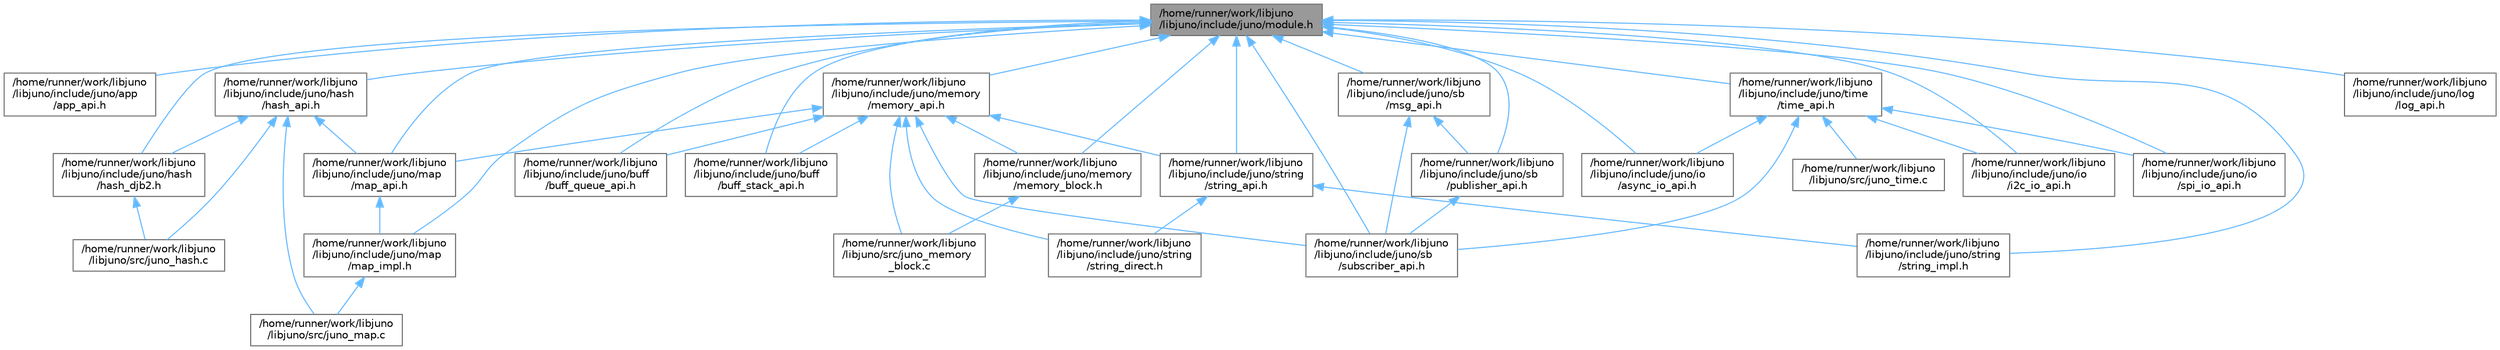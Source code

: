 digraph "/home/runner/work/libjuno/libjuno/include/juno/module.h"
{
 // LATEX_PDF_SIZE
  bgcolor="transparent";
  edge [fontname=Helvetica,fontsize=10,labelfontname=Helvetica,labelfontsize=10];
  node [fontname=Helvetica,fontsize=10,shape=box,height=0.2,width=0.4];
  Node1 [id="Node000001",label="/home/runner/work/libjuno\l/libjuno/include/juno/module.h",height=0.2,width=0.4,color="gray40", fillcolor="grey60", style="filled", fontcolor="black",tooltip=" "];
  Node1 -> Node2 [id="edge1_Node000001_Node000002",dir="back",color="steelblue1",style="solid",tooltip=" "];
  Node2 [id="Node000002",label="/home/runner/work/libjuno\l/libjuno/include/juno/app\l/app_api.h",height=0.2,width=0.4,color="grey40", fillcolor="white", style="filled",URL="$app__api_8h.html",tooltip=" "];
  Node1 -> Node3 [id="edge2_Node000001_Node000003",dir="back",color="steelblue1",style="solid",tooltip=" "];
  Node3 [id="Node000003",label="/home/runner/work/libjuno\l/libjuno/include/juno/buff\l/buff_queue_api.h",height=0.2,width=0.4,color="grey40", fillcolor="white", style="filled",URL="$buff__queue__api_8h.html",tooltip=" "];
  Node1 -> Node4 [id="edge3_Node000001_Node000004",dir="back",color="steelblue1",style="solid",tooltip=" "];
  Node4 [id="Node000004",label="/home/runner/work/libjuno\l/libjuno/include/juno/buff\l/buff_stack_api.h",height=0.2,width=0.4,color="grey40", fillcolor="white", style="filled",URL="$buff__stack__api_8h.html",tooltip=" "];
  Node1 -> Node5 [id="edge4_Node000001_Node000005",dir="back",color="steelblue1",style="solid",tooltip=" "];
  Node5 [id="Node000005",label="/home/runner/work/libjuno\l/libjuno/include/juno/hash\l/hash_api.h",height=0.2,width=0.4,color="grey40", fillcolor="white", style="filled",URL="$hash__api_8h.html",tooltip=" "];
  Node5 -> Node6 [id="edge5_Node000005_Node000006",dir="back",color="steelblue1",style="solid",tooltip=" "];
  Node6 [id="Node000006",label="/home/runner/work/libjuno\l/libjuno/include/juno/hash\l/hash_djb2.h",height=0.2,width=0.4,color="grey40", fillcolor="white", style="filled",URL="$hash__djb2_8h.html",tooltip=" "];
  Node6 -> Node7 [id="edge6_Node000006_Node000007",dir="back",color="steelblue1",style="solid",tooltip=" "];
  Node7 [id="Node000007",label="/home/runner/work/libjuno\l/libjuno/src/juno_hash.c",height=0.2,width=0.4,color="grey40", fillcolor="white", style="filled",URL="$juno__hash_8c.html",tooltip=" "];
  Node5 -> Node8 [id="edge7_Node000005_Node000008",dir="back",color="steelblue1",style="solid",tooltip=" "];
  Node8 [id="Node000008",label="/home/runner/work/libjuno\l/libjuno/include/juno/map\l/map_api.h",height=0.2,width=0.4,color="grey40", fillcolor="white", style="filled",URL="$map__api_8h.html",tooltip=" "];
  Node8 -> Node9 [id="edge8_Node000008_Node000009",dir="back",color="steelblue1",style="solid",tooltip=" "];
  Node9 [id="Node000009",label="/home/runner/work/libjuno\l/libjuno/include/juno/map\l/map_impl.h",height=0.2,width=0.4,color="grey40", fillcolor="white", style="filled",URL="$map__impl_8h.html",tooltip=" "];
  Node9 -> Node10 [id="edge9_Node000009_Node000010",dir="back",color="steelblue1",style="solid",tooltip=" "];
  Node10 [id="Node000010",label="/home/runner/work/libjuno\l/libjuno/src/juno_map.c",height=0.2,width=0.4,color="grey40", fillcolor="white", style="filled",URL="$juno__map_8c.html",tooltip=" "];
  Node5 -> Node7 [id="edge10_Node000005_Node000007",dir="back",color="steelblue1",style="solid",tooltip=" "];
  Node5 -> Node10 [id="edge11_Node000005_Node000010",dir="back",color="steelblue1",style="solid",tooltip=" "];
  Node1 -> Node6 [id="edge12_Node000001_Node000006",dir="back",color="steelblue1",style="solid",tooltip=" "];
  Node1 -> Node11 [id="edge13_Node000001_Node000011",dir="back",color="steelblue1",style="solid",tooltip=" "];
  Node11 [id="Node000011",label="/home/runner/work/libjuno\l/libjuno/include/juno/io\l/async_io_api.h",height=0.2,width=0.4,color="grey40", fillcolor="white", style="filled",URL="$async__io__api_8h.html",tooltip=" "];
  Node1 -> Node12 [id="edge14_Node000001_Node000012",dir="back",color="steelblue1",style="solid",tooltip=" "];
  Node12 [id="Node000012",label="/home/runner/work/libjuno\l/libjuno/include/juno/io\l/i2c_io_api.h",height=0.2,width=0.4,color="grey40", fillcolor="white", style="filled",URL="$i2c__io__api_8h.html",tooltip=" "];
  Node1 -> Node13 [id="edge15_Node000001_Node000013",dir="back",color="steelblue1",style="solid",tooltip=" "];
  Node13 [id="Node000013",label="/home/runner/work/libjuno\l/libjuno/include/juno/io\l/spi_io_api.h",height=0.2,width=0.4,color="grey40", fillcolor="white", style="filled",URL="$spi__io__api_8h.html",tooltip=" "];
  Node1 -> Node14 [id="edge16_Node000001_Node000014",dir="back",color="steelblue1",style="solid",tooltip=" "];
  Node14 [id="Node000014",label="/home/runner/work/libjuno\l/libjuno/include/juno/log\l/log_api.h",height=0.2,width=0.4,color="grey40", fillcolor="white", style="filled",URL="$log__api_8h.html",tooltip=" "];
  Node1 -> Node8 [id="edge17_Node000001_Node000008",dir="back",color="steelblue1",style="solid",tooltip=" "];
  Node1 -> Node9 [id="edge18_Node000001_Node000009",dir="back",color="steelblue1",style="solid",tooltip=" "];
  Node1 -> Node15 [id="edge19_Node000001_Node000015",dir="back",color="steelblue1",style="solid",tooltip=" "];
  Node15 [id="Node000015",label="/home/runner/work/libjuno\l/libjuno/include/juno/memory\l/memory_api.h",height=0.2,width=0.4,color="grey40", fillcolor="white", style="filled",URL="$memory__api_8h.html",tooltip=" "];
  Node15 -> Node3 [id="edge20_Node000015_Node000003",dir="back",color="steelblue1",style="solid",tooltip=" "];
  Node15 -> Node4 [id="edge21_Node000015_Node000004",dir="back",color="steelblue1",style="solid",tooltip=" "];
  Node15 -> Node8 [id="edge22_Node000015_Node000008",dir="back",color="steelblue1",style="solid",tooltip=" "];
  Node15 -> Node16 [id="edge23_Node000015_Node000016",dir="back",color="steelblue1",style="solid",tooltip=" "];
  Node16 [id="Node000016",label="/home/runner/work/libjuno\l/libjuno/include/juno/memory\l/memory_block.h",height=0.2,width=0.4,color="grey40", fillcolor="white", style="filled",URL="$memory__block_8h.html",tooltip=" "];
  Node16 -> Node17 [id="edge24_Node000016_Node000017",dir="back",color="steelblue1",style="solid",tooltip=" "];
  Node17 [id="Node000017",label="/home/runner/work/libjuno\l/libjuno/src/juno_memory\l_block.c",height=0.2,width=0.4,color="grey40", fillcolor="white", style="filled",URL="$juno__memory__block_8c.html",tooltip=" "];
  Node15 -> Node18 [id="edge25_Node000015_Node000018",dir="back",color="steelblue1",style="solid",tooltip=" "];
  Node18 [id="Node000018",label="/home/runner/work/libjuno\l/libjuno/include/juno/sb\l/subscriber_api.h",height=0.2,width=0.4,color="grey40", fillcolor="white", style="filled",URL="$subscriber__api_8h.html",tooltip=" "];
  Node15 -> Node19 [id="edge26_Node000015_Node000019",dir="back",color="steelblue1",style="solid",tooltip=" "];
  Node19 [id="Node000019",label="/home/runner/work/libjuno\l/libjuno/include/juno/string\l/string_api.h",height=0.2,width=0.4,color="grey40", fillcolor="white", style="filled",URL="$string__api_8h.html",tooltip=" "];
  Node19 -> Node20 [id="edge27_Node000019_Node000020",dir="back",color="steelblue1",style="solid",tooltip=" "];
  Node20 [id="Node000020",label="/home/runner/work/libjuno\l/libjuno/include/juno/string\l/string_direct.h",height=0.2,width=0.4,color="grey40", fillcolor="white", style="filled",URL="$string__direct_8h.html",tooltip=" "];
  Node19 -> Node21 [id="edge28_Node000019_Node000021",dir="back",color="steelblue1",style="solid",tooltip=" "];
  Node21 [id="Node000021",label="/home/runner/work/libjuno\l/libjuno/include/juno/string\l/string_impl.h",height=0.2,width=0.4,color="grey40", fillcolor="white", style="filled",URL="$string__impl_8h.html",tooltip=" "];
  Node15 -> Node20 [id="edge29_Node000015_Node000020",dir="back",color="steelblue1",style="solid",tooltip=" "];
  Node15 -> Node17 [id="edge30_Node000015_Node000017",dir="back",color="steelblue1",style="solid",tooltip=" "];
  Node1 -> Node16 [id="edge31_Node000001_Node000016",dir="back",color="steelblue1",style="solid",tooltip=" "];
  Node1 -> Node22 [id="edge32_Node000001_Node000022",dir="back",color="steelblue1",style="solid",tooltip=" "];
  Node22 [id="Node000022",label="/home/runner/work/libjuno\l/libjuno/include/juno/sb\l/msg_api.h",height=0.2,width=0.4,color="grey40", fillcolor="white", style="filled",URL="$msg__api_8h.html",tooltip=" "];
  Node22 -> Node23 [id="edge33_Node000022_Node000023",dir="back",color="steelblue1",style="solid",tooltip=" "];
  Node23 [id="Node000023",label="/home/runner/work/libjuno\l/libjuno/include/juno/sb\l/publisher_api.h",height=0.2,width=0.4,color="grey40", fillcolor="white", style="filled",URL="$publisher__api_8h.html",tooltip=" "];
  Node23 -> Node18 [id="edge34_Node000023_Node000018",dir="back",color="steelblue1",style="solid",tooltip=" "];
  Node22 -> Node18 [id="edge35_Node000022_Node000018",dir="back",color="steelblue1",style="solid",tooltip=" "];
  Node1 -> Node23 [id="edge36_Node000001_Node000023",dir="back",color="steelblue1",style="solid",tooltip=" "];
  Node1 -> Node18 [id="edge37_Node000001_Node000018",dir="back",color="steelblue1",style="solid",tooltip=" "];
  Node1 -> Node19 [id="edge38_Node000001_Node000019",dir="back",color="steelblue1",style="solid",tooltip=" "];
  Node1 -> Node21 [id="edge39_Node000001_Node000021",dir="back",color="steelblue1",style="solid",tooltip=" "];
  Node1 -> Node24 [id="edge40_Node000001_Node000024",dir="back",color="steelblue1",style="solid",tooltip=" "];
  Node24 [id="Node000024",label="/home/runner/work/libjuno\l/libjuno/include/juno/time\l/time_api.h",height=0.2,width=0.4,color="grey40", fillcolor="white", style="filled",URL="$time__api_8h.html",tooltip=" "];
  Node24 -> Node11 [id="edge41_Node000024_Node000011",dir="back",color="steelblue1",style="solid",tooltip=" "];
  Node24 -> Node12 [id="edge42_Node000024_Node000012",dir="back",color="steelblue1",style="solid",tooltip=" "];
  Node24 -> Node13 [id="edge43_Node000024_Node000013",dir="back",color="steelblue1",style="solid",tooltip=" "];
  Node24 -> Node18 [id="edge44_Node000024_Node000018",dir="back",color="steelblue1",style="solid",tooltip=" "];
  Node24 -> Node25 [id="edge45_Node000024_Node000025",dir="back",color="steelblue1",style="solid",tooltip=" "];
  Node25 [id="Node000025",label="/home/runner/work/libjuno\l/libjuno/src/juno_time.c",height=0.2,width=0.4,color="grey40", fillcolor="white", style="filled",URL="$juno__time_8c.html",tooltip=" "];
}
